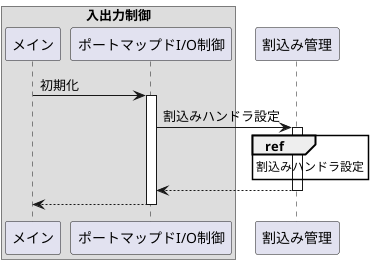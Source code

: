 @startuml

box "入出力制御"
    participant "メイン"                as main
    participant "ポートマップドI/O制御" as port
end box
participant "割込み管理" as Intmng

main -> port: 初期化
activate port

port -> Intmng: 割込みハンドラ設定
activate Intmng
ref over Intmng: 割込みハンドラ設定
port <-- Intmng:
deactivate Intmng

main <-- port
deactivate port

@enduml
